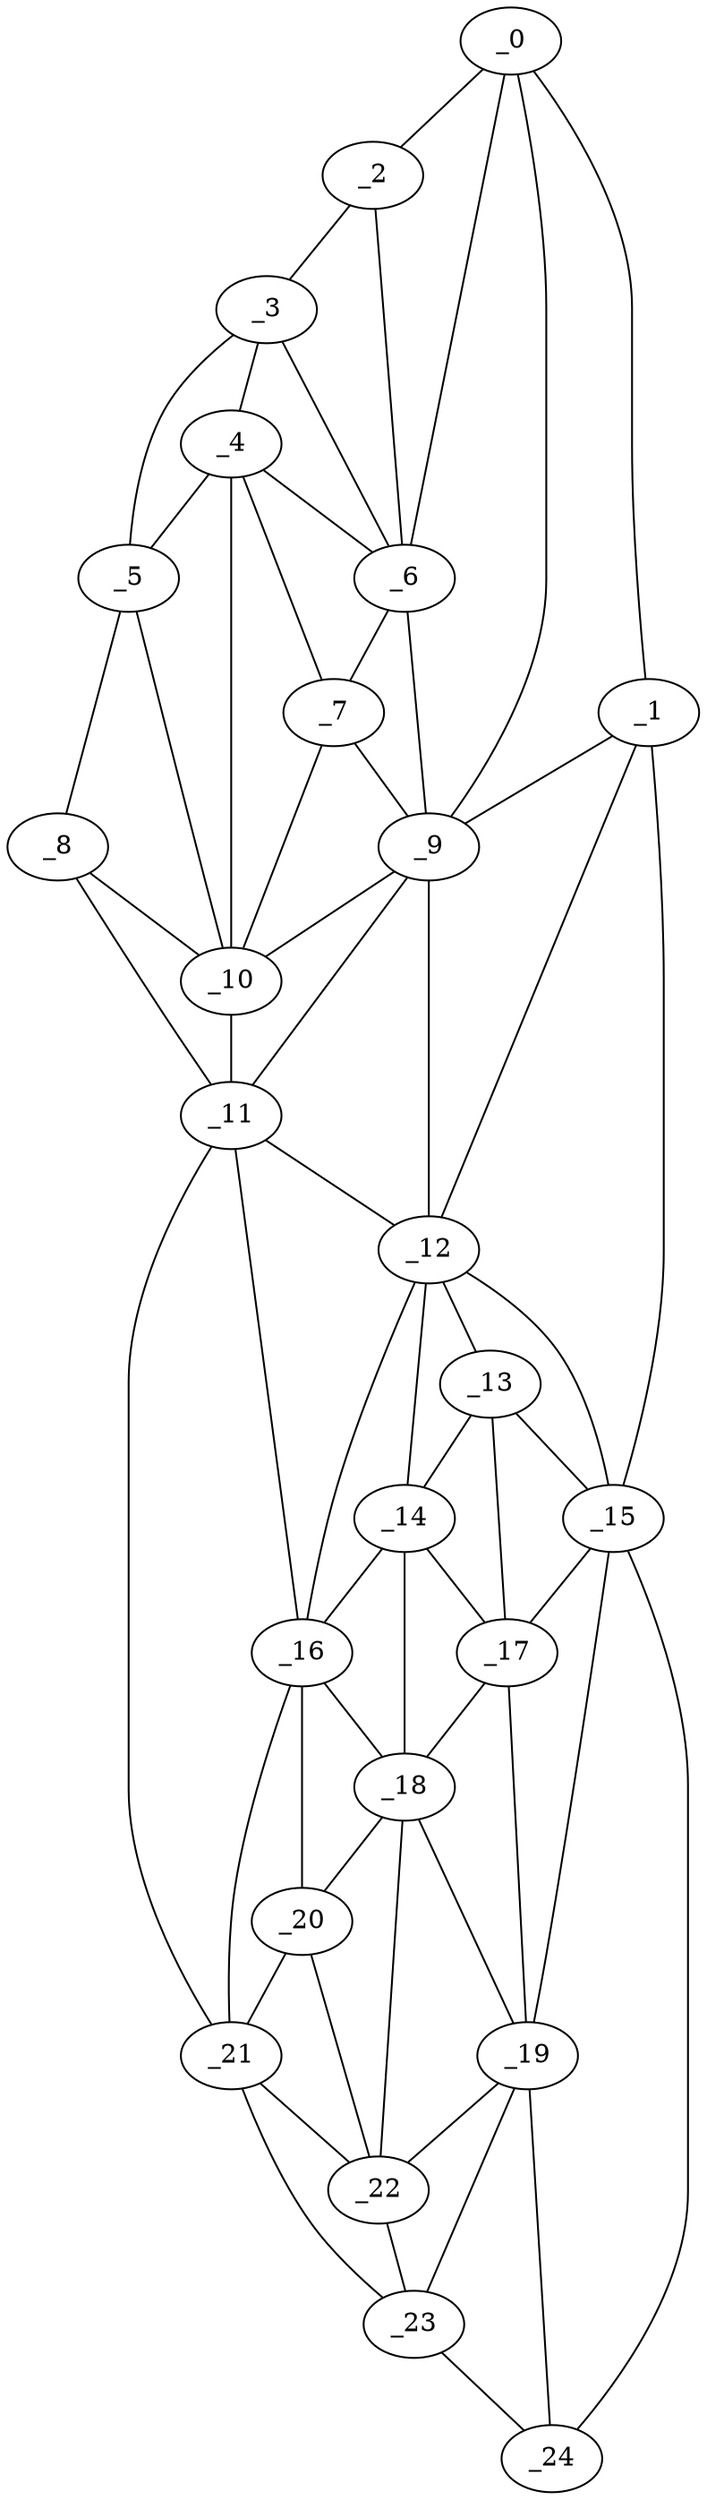 graph "obj68__45.gxl" {
	_0	 [x=1,
		y=90];
	_1	 [x=1,
		y=98];
	_0 -- _1	 [valence=1];
	_2	 [x=3,
		y=72];
	_0 -- _2	 [valence=1];
	_6	 [x=17,
		y=64];
	_0 -- _6	 [valence=1];
	_9	 [x=44,
		y=62];
	_0 -- _9	 [valence=2];
	_1 -- _9	 [valence=1];
	_12	 [x=70,
		y=80];
	_1 -- _12	 [valence=2];
	_15	 [x=102,
		y=106];
	_1 -- _15	 [valence=1];
	_3	 [x=5,
		y=65];
	_2 -- _3	 [valence=1];
	_2 -- _6	 [valence=1];
	_4	 [x=15,
		y=42];
	_3 -- _4	 [valence=2];
	_5	 [x=17,
		y=26];
	_3 -- _5	 [valence=1];
	_3 -- _6	 [valence=2];
	_4 -- _5	 [valence=2];
	_4 -- _6	 [valence=1];
	_7	 [x=32,
		y=59];
	_4 -- _7	 [valence=2];
	_10	 [x=45,
		y=41];
	_4 -- _10	 [valence=2];
	_8	 [x=34,
		y=20];
	_5 -- _8	 [valence=1];
	_5 -- _10	 [valence=2];
	_6 -- _7	 [valence=1];
	_6 -- _9	 [valence=2];
	_7 -- _9	 [valence=2];
	_7 -- _10	 [valence=1];
	_8 -- _10	 [valence=1];
	_11	 [x=63,
		y=35];
	_8 -- _11	 [valence=1];
	_9 -- _10	 [valence=2];
	_9 -- _11	 [valence=2];
	_9 -- _12	 [valence=2];
	_10 -- _11	 [valence=2];
	_11 -- _12	 [valence=2];
	_16	 [x=103,
		y=71];
	_11 -- _16	 [valence=1];
	_21	 [x=114,
		y=64];
	_11 -- _21	 [valence=1];
	_13	 [x=97,
		y=90];
	_12 -- _13	 [valence=1];
	_14	 [x=99,
		y=79];
	_12 -- _14	 [valence=2];
	_12 -- _15	 [valence=2];
	_12 -- _16	 [valence=2];
	_13 -- _14	 [valence=2];
	_13 -- _15	 [valence=1];
	_17	 [x=104,
		y=89];
	_13 -- _17	 [valence=2];
	_14 -- _16	 [valence=2];
	_14 -- _17	 [valence=1];
	_18	 [x=108,
		y=82];
	_14 -- _18	 [valence=2];
	_15 -- _17	 [valence=2];
	_19	 [x=110,
		y=88];
	_15 -- _19	 [valence=1];
	_24	 [x=126,
		y=97];
	_15 -- _24	 [valence=1];
	_16 -- _18	 [valence=1];
	_20	 [x=113,
		y=72];
	_16 -- _20	 [valence=2];
	_16 -- _21	 [valence=2];
	_17 -- _18	 [valence=2];
	_17 -- _19	 [valence=2];
	_18 -- _19	 [valence=2];
	_18 -- _20	 [valence=2];
	_22	 [x=121,
		y=83];
	_18 -- _22	 [valence=1];
	_19 -- _22	 [valence=2];
	_23	 [x=126,
		y=88];
	_19 -- _23	 [valence=1];
	_19 -- _24	 [valence=2];
	_20 -- _21	 [valence=2];
	_20 -- _22	 [valence=2];
	_21 -- _22	 [valence=2];
	_21 -- _23	 [valence=1];
	_22 -- _23	 [valence=2];
	_23 -- _24	 [valence=1];
}
